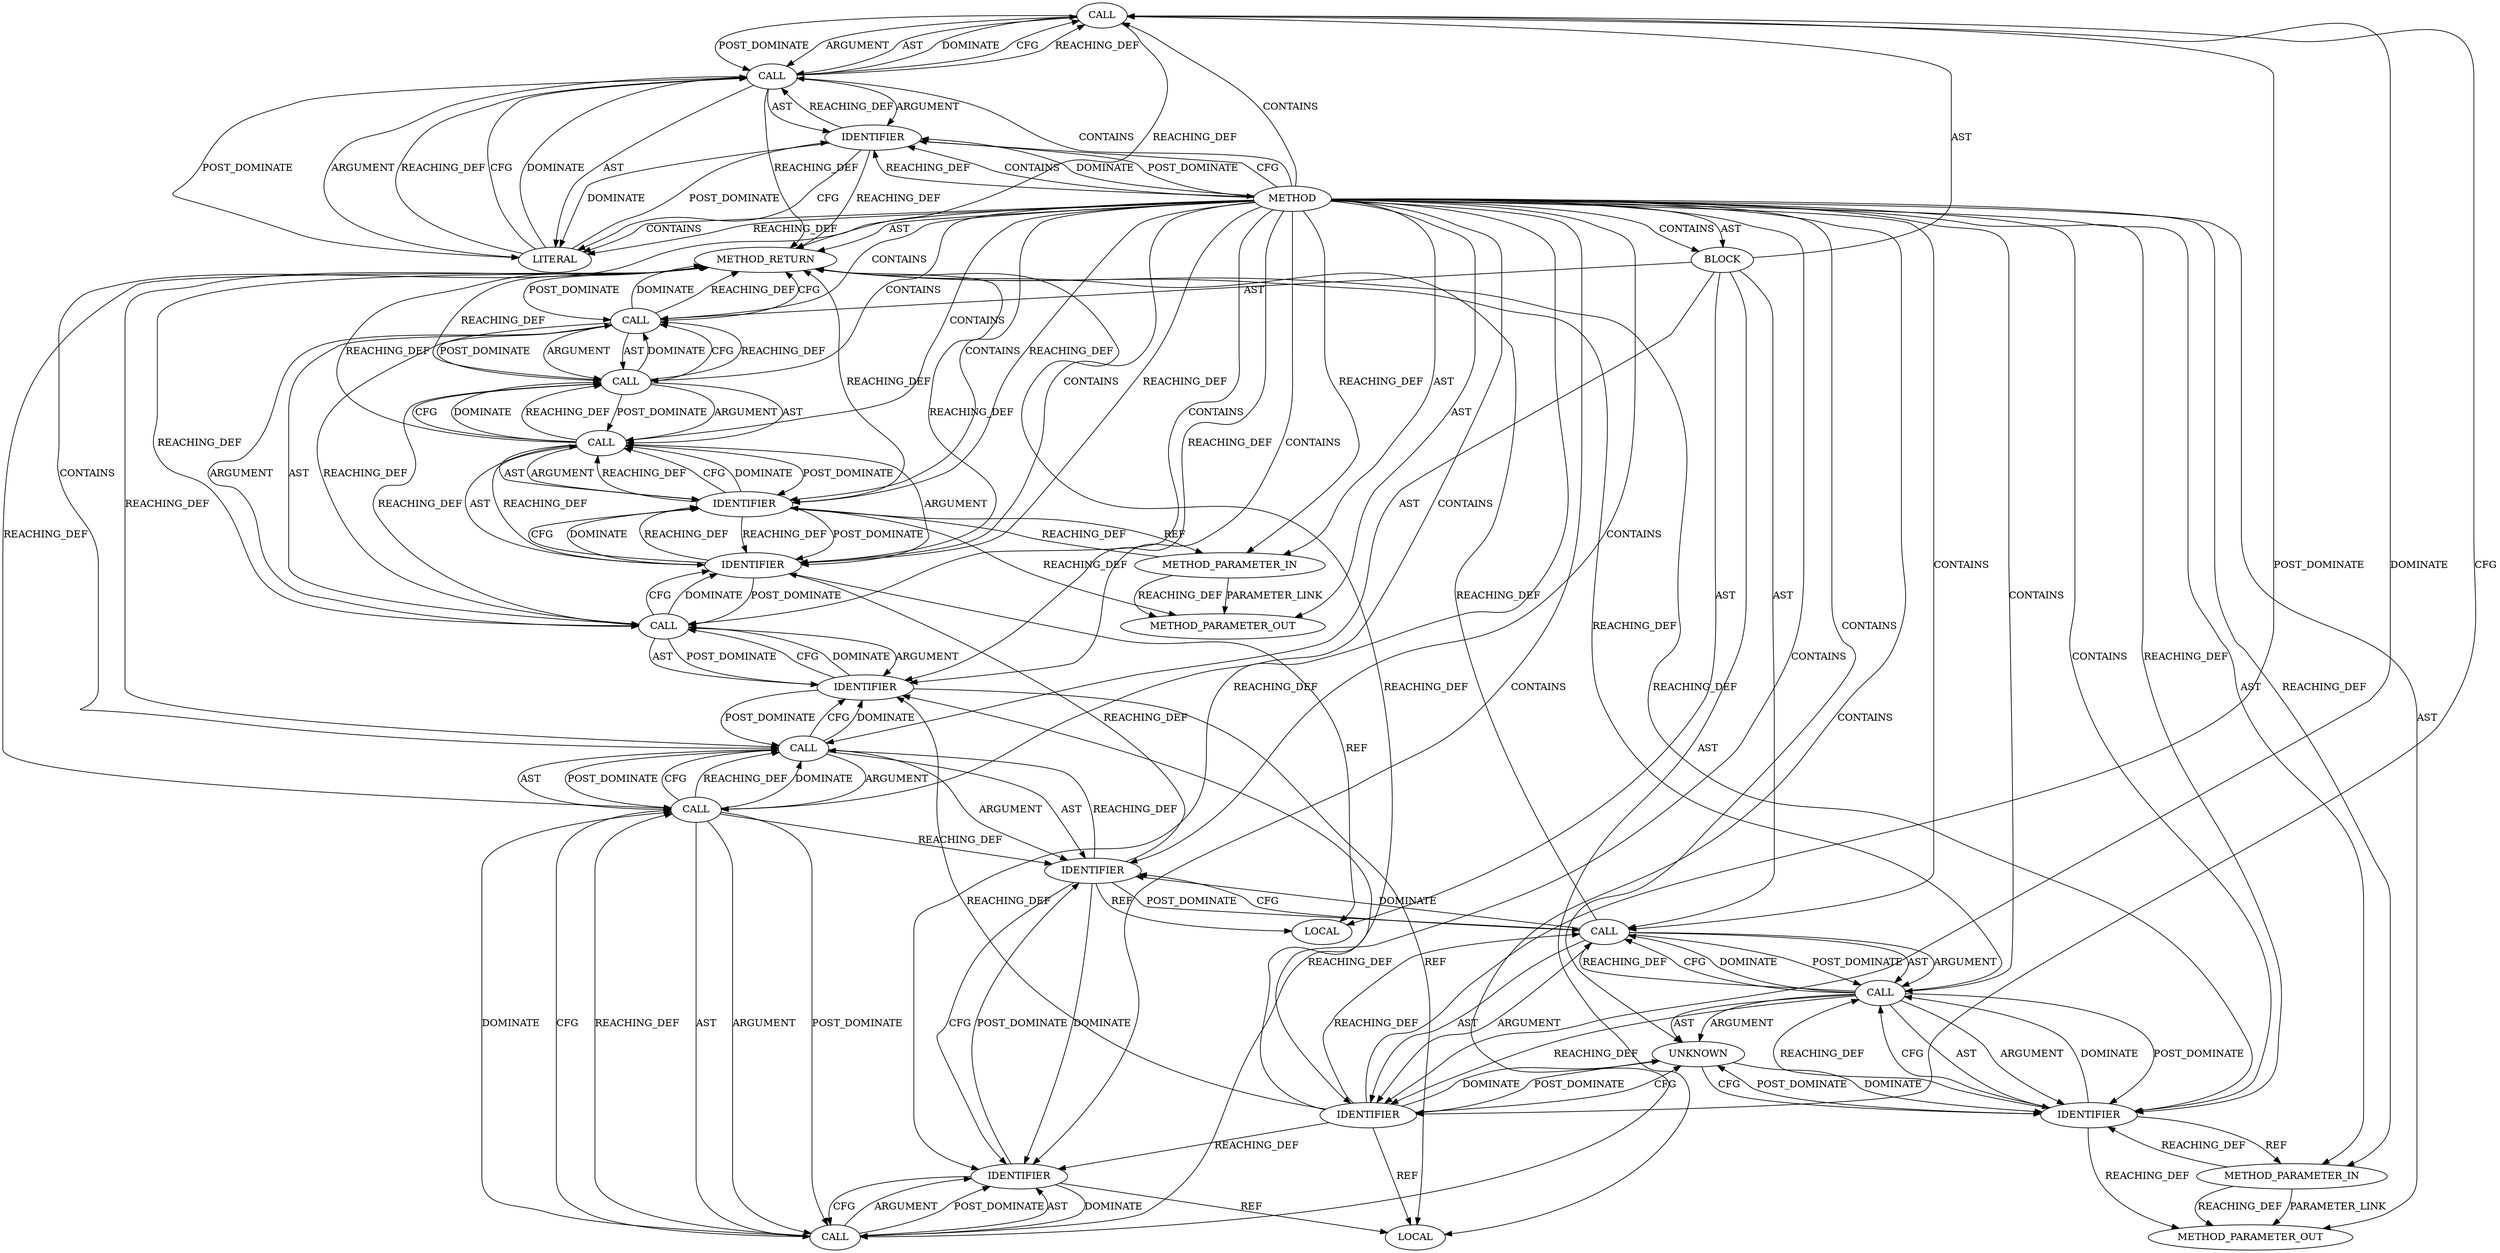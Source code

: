 digraph {
  622 [label=CALL ORDER=3 ARGUMENT_INDEX=-1 CODE="BUILD_BUG_ON(TLS_MAX_REC_SEQ_SIZE != 8)" COLUMN_NUMBER=2 METHOD_FULL_NAME="BUILD_BUG_ON" LINE_NUMBER=299 TYPE_FULL_NAME="<empty>" DISPATCH_TYPE="STATIC_DISPATCH" SIGNATURE="" NAME="BUILD_BUG_ON"]
  621 [label=LOCAL ORDER=2 CODE="__be64* p" COLUMN_NUMBER=9 LINE_NUMBER=297 TYPE_FULL_NAME="__be64*" NAME="p"]
  620 [label=LOCAL ORDER=1 CODE="u64 rcd_sn" COLUMN_NUMBER=6 LINE_NUMBER=296 TYPE_FULL_NAME="u64" NAME="rcd_sn"]
  617 [label=METHOD_PARAMETER_IN ORDER=1 CODE="unsigned char *seq" IS_VARIADIC=false COLUMN_NUMBER=40 LINE_NUMBER=294 TYPE_FULL_NAME="unsigned char*" EVALUATION_STRATEGY="BY_VALUE" INDEX=1 NAME="seq"]
  633 [label=CALL ORDER=2 ARGUMENT_INDEX=2 CODE="be64_to_cpu(*p)" COLUMN_NUMBER=11 METHOD_FULL_NAME="be64_to_cpu" LINE_NUMBER=302 TYPE_FULL_NAME="<empty>" DISPATCH_TYPE="STATIC_DISPATCH" SIGNATURE="" NAME="be64_to_cpu"]
  638 [label=IDENTIFIER ORDER=1 ARGUMENT_INDEX=1 CODE="p" COLUMN_NUMBER=3 LINE_NUMBER=303 TYPE_FULL_NAME="__be64*" NAME="p"]
  616 [label=METHOD COLUMN_NUMBER=1 LINE_NUMBER=294 COLUMN_NUMBER_END=1 IS_EXTERNAL=false SIGNATURE="void tls_bigint_subtract (unsigned char*,int)" NAME="tls_bigint_subtract" AST_PARENT_TYPE="TYPE_DECL" AST_PARENT_FULL_NAME="tls.h:<global>" ORDER=77 CODE="static inline void tls_bigint_subtract(unsigned char *seq, int  n)
{
	u64 rcd_sn;
	__be64 *p;

	BUILD_BUG_ON(TLS_MAX_REC_SEQ_SIZE != 8);

	p = (__be64 *)seq;
	rcd_sn = be64_to_cpu(*p);
	*p = cpu_to_be64(rcd_sn - n);
}" FULL_NAME="tls_bigint_subtract" LINE_NUMBER_END=304 FILENAME="tls.h"]
  643 [label=METHOD_RETURN ORDER=4 CODE="RET" COLUMN_NUMBER=1 LINE_NUMBER=294 TYPE_FULL_NAME="void" EVALUATION_STRATEGY="BY_VALUE"]
  641 [label=IDENTIFIER ORDER=1 ARGUMENT_INDEX=1 CODE="rcd_sn" COLUMN_NUMBER=19 LINE_NUMBER=303 TYPE_FULL_NAME="u64" NAME="rcd_sn"]
  631 [label=CALL ORDER=5 ARGUMENT_INDEX=-1 CODE="rcd_sn = be64_to_cpu(*p)" COLUMN_NUMBER=2 METHOD_FULL_NAME="<operator>.assignment" LINE_NUMBER=302 TYPE_FULL_NAME="<empty>" DISPATCH_TYPE="STATIC_DISPATCH" SIGNATURE="" NAME="<operator>.assignment"]
  623 [label=CALL ORDER=1 ARGUMENT_INDEX=1 CODE="TLS_MAX_REC_SEQ_SIZE != 8" COLUMN_NUMBER=15 METHOD_FULL_NAME="<operator>.notEquals" LINE_NUMBER=299 TYPE_FULL_NAME="<empty>" DISPATCH_TYPE="STATIC_DISPATCH" SIGNATURE="" NAME="<operator>.notEquals"]
  637 [label=CALL ORDER=1 ARGUMENT_INDEX=1 CODE="*p" COLUMN_NUMBER=2 METHOD_FULL_NAME="<operator>.indirection" LINE_NUMBER=303 TYPE_FULL_NAME="<empty>" DISPATCH_TYPE="STATIC_DISPATCH" SIGNATURE="" NAME="<operator>.indirection"]
  619 [label=BLOCK ORDER=3 ARGUMENT_INDEX=-1 CODE="{
	u64 rcd_sn;
	__be64 *p;

	BUILD_BUG_ON(TLS_MAX_REC_SEQ_SIZE != 8);

	p = (__be64 *)seq;
	rcd_sn = be64_to_cpu(*p);
	*p = cpu_to_be64(rcd_sn - n);
}" COLUMN_NUMBER=1 LINE_NUMBER=295 TYPE_FULL_NAME="void"]
  630 [label=IDENTIFIER ORDER=2 ARGUMENT_INDEX=2 CODE="seq" COLUMN_NUMBER=16 LINE_NUMBER=301 TYPE_FULL_NAME="unsigned char*" NAME="seq"]
  618 [label=METHOD_PARAMETER_IN ORDER=2 CODE="int  n" IS_VARIADIC=false COLUMN_NUMBER=60 LINE_NUMBER=294 TYPE_FULL_NAME="int" EVALUATION_STRATEGY="BY_VALUE" INDEX=2 NAME="n"]
  634 [label=CALL ORDER=1 ARGUMENT_INDEX=1 CODE="*p" COLUMN_NUMBER=23 METHOD_FULL_NAME="<operator>.indirection" LINE_NUMBER=302 TYPE_FULL_NAME="<empty>" DISPATCH_TYPE="STATIC_DISPATCH" SIGNATURE="" NAME="<operator>.indirection"]
  639 [label=CALL ORDER=2 ARGUMENT_INDEX=2 CODE="cpu_to_be64(rcd_sn - n)" COLUMN_NUMBER=7 METHOD_FULL_NAME="cpu_to_be64" LINE_NUMBER=303 TYPE_FULL_NAME="<empty>" DISPATCH_TYPE="STATIC_DISPATCH" SIGNATURE="" NAME="cpu_to_be64"]
  636 [label=CALL ORDER=6 ARGUMENT_INDEX=-1 CODE="*p = cpu_to_be64(rcd_sn - n)" COLUMN_NUMBER=2 METHOD_FULL_NAME="<operator>.assignment" LINE_NUMBER=303 TYPE_FULL_NAME="<empty>" DISPATCH_TYPE="STATIC_DISPATCH" SIGNATURE="" NAME="<operator>.assignment"]
  626 [label=CALL ORDER=4 ARGUMENT_INDEX=-1 CODE="p = (__be64 *)seq" COLUMN_NUMBER=2 METHOD_FULL_NAME="<operator>.assignment" LINE_NUMBER=301 TYPE_FULL_NAME="<empty>" DISPATCH_TYPE="STATIC_DISPATCH" SIGNATURE="" NAME="<operator>.assignment"]
  627 [label=IDENTIFIER ORDER=1 ARGUMENT_INDEX=1 CODE="p" COLUMN_NUMBER=2 LINE_NUMBER=301 TYPE_FULL_NAME="__be64*" NAME="p"]
  642 [label=IDENTIFIER ORDER=2 ARGUMENT_INDEX=2 CODE="n" COLUMN_NUMBER=28 LINE_NUMBER=303 TYPE_FULL_NAME="int" NAME="n"]
  21262 [label=METHOD_PARAMETER_OUT ORDER=1 CODE="unsigned char *seq" IS_VARIADIC=false COLUMN_NUMBER=40 LINE_NUMBER=294 TYPE_FULL_NAME="unsigned char*" EVALUATION_STRATEGY="BY_VALUE" INDEX=1 NAME="seq"]
  625 [label=LITERAL ORDER=2 ARGUMENT_INDEX=2 CODE="8" COLUMN_NUMBER=39 LINE_NUMBER=299 TYPE_FULL_NAME="int"]
  624 [label=IDENTIFIER ORDER=1 ARGUMENT_INDEX=1 CODE="TLS_MAX_REC_SEQ_SIZE" COLUMN_NUMBER=15 LINE_NUMBER=299 TYPE_FULL_NAME="ANY" NAME="TLS_MAX_REC_SEQ_SIZE"]
  21263 [label=METHOD_PARAMETER_OUT ORDER=2 CODE="int  n" IS_VARIADIC=false COLUMN_NUMBER=60 LINE_NUMBER=294 TYPE_FULL_NAME="int" EVALUATION_STRATEGY="BY_VALUE" INDEX=2 NAME="n"]
  640 [label=CALL ORDER=1 ARGUMENT_INDEX=1 CODE="rcd_sn - n" COLUMN_NUMBER=19 METHOD_FULL_NAME="<operator>.subtraction" LINE_NUMBER=303 TYPE_FULL_NAME="<empty>" DISPATCH_TYPE="STATIC_DISPATCH" SIGNATURE="" NAME="<operator>.subtraction"]
  635 [label=IDENTIFIER ORDER=1 ARGUMENT_INDEX=1 CODE="p" COLUMN_NUMBER=24 LINE_NUMBER=302 TYPE_FULL_NAME="__be64*" NAME="p"]
  628 [label=CALL ORDER=2 ARGUMENT_INDEX=2 CODE="(__be64 *)seq" COLUMN_NUMBER=6 METHOD_FULL_NAME="<operator>.cast" LINE_NUMBER=301 TYPE_FULL_NAME="<empty>" DISPATCH_TYPE="STATIC_DISPATCH" SIGNATURE="" NAME="<operator>.cast"]
  632 [label=IDENTIFIER ORDER=1 ARGUMENT_INDEX=1 CODE="rcd_sn" COLUMN_NUMBER=2 LINE_NUMBER=302 TYPE_FULL_NAME="u64" NAME="rcd_sn"]
  629 [label=UNKNOWN ORDER=1 PARSER_TYPE_NAME="CASTTypeId" ARGUMENT_INDEX=1 CODE="__be64 *" COLUMN_NUMBER=7 LINE_NUMBER=301 TYPE_FULL_NAME="<empty>" CONTAINED_REF="<empty>"]
  619 -> 631 [label=AST ]
  641 -> 620 [label=REF ]
  642 -> 640 [label=REACHING_DEF VARIABLE="n"]
  628 -> 626 [label=REACHING_DEF VARIABLE="(__be64 *)seq"]
  627 -> 626 [label=REACHING_DEF VARIABLE="p"]
  632 -> 631 [label=REACHING_DEF VARIABLE="rcd_sn"]
  623 -> 622 [label=DOMINATE ]
  641 -> 643 [label=REACHING_DEF VARIABLE="rcd_sn"]
  627 -> 622 [label=POST_DOMINATE ]
  634 -> 635 [label=ARGUMENT ]
  628 -> 629 [label=AST ]
  636 -> 639 [label=POST_DOMINATE ]
  639 -> 636 [label=DOMINATE ]
  642 -> 641 [label=POST_DOMINATE ]
  641 -> 637 [label=POST_DOMINATE ]
  631 -> 638 [label=CFG ]
  635 -> 634 [label=CFG ]
  618 -> 642 [label=REACHING_DEF VARIABLE="n"]
  643 -> 636 [label=POST_DOMINATE ]
  619 -> 626 [label=AST ]
  616 -> 638 [label=CONTAINS ]
  622 -> 643 [label=REACHING_DEF VARIABLE="BUILD_BUG_ON(TLS_MAX_REC_SEQ_SIZE != 8)"]
  634 -> 633 [label=DOMINATE ]
  616 -> 623 [label=CONTAINS ]
  619 -> 620 [label=AST ]
  633 -> 643 [label=REACHING_DEF VARIABLE="be64_to_cpu(*p)"]
  616 -> 634 [label=CONTAINS ]
  631 -> 638 [label=DOMINATE ]
  632 -> 635 [label=DOMINATE ]
  626 -> 632 [label=CFG ]
  640 -> 642 [label=POST_DOMINATE ]
  633 -> 631 [label=CFG ]
  616 -> 21262 [label=AST ]
  616 -> 630 [label=CONTAINS ]
  616 -> 642 [label=CONTAINS ]
  616 -> 625 [label=CONTAINS ]
  628 -> 630 [label=POST_DOMINATE ]
  616 -> 643 [label=AST ]
  627 -> 635 [label=REACHING_DEF VARIABLE="p"]
  642 -> 640 [label=CFG ]
  642 -> 21263 [label=REACHING_DEF VARIABLE="n"]
  629 -> 630 [label=CFG ]
  639 -> 640 [label=POST_DOMINATE ]
  631 -> 633 [label=ARGUMENT ]
  634 -> 638 [label=REACHING_DEF VARIABLE="*p"]
  616 -> 618 [label=AST ]
  617 -> 21262 [label=PARAMETER_LINK ]
  634 -> 635 [label=POST_DOMINATE ]
  641 -> 642 [label=CFG ]
  623 -> 625 [label=AST ]
  625 -> 624 [label=POST_DOMINATE ]
  623 -> 622 [label=CFG ]
  639 -> 636 [label=CFG ]
  626 -> 632 [label=DOMINATE ]
  625 -> 623 [label=CFG ]
  616 -> 626 [label=CONTAINS ]
  624 -> 623 [label=REACHING_DEF VARIABLE="TLS_MAX_REC_SEQ_SIZE"]
  616 -> 624 [label=CFG ]
  632 -> 641 [label=REACHING_DEF VARIABLE="rcd_sn"]
  637 -> 643 [label=REACHING_DEF VARIABLE="*p"]
  641 -> 640 [label=REACHING_DEF VARIABLE="rcd_sn"]
  639 -> 636 [label=REACHING_DEF VARIABLE="cpu_to_be64(rcd_sn - n)"]
  633 -> 631 [label=REACHING_DEF VARIABLE="be64_to_cpu(*p)"]
  627 -> 643 [label=REACHING_DEF VARIABLE="p"]
  630 -> 628 [label=REACHING_DEF VARIABLE="seq"]
  638 -> 631 [label=POST_DOMINATE ]
  616 -> 618 [label=REACHING_DEF VARIABLE=""]
  633 -> 634 [label=AST ]
  622 -> 623 [label=POST_DOMINATE ]
  626 -> 643 [label=REACHING_DEF VARIABLE="p = (__be64 *)seq"]
  637 -> 636 [label=REACHING_DEF VARIABLE="*p"]
  639 -> 640 [label=ARGUMENT ]
  631 -> 632 [label=ARGUMENT ]
  616 -> 633 [label=CONTAINS ]
  623 -> 625 [label=POST_DOMINATE ]
  642 -> 643 [label=REACHING_DEF VARIABLE="n"]
  630 -> 643 [label=REACHING_DEF VARIABLE="seq"]
  626 -> 628 [label=POST_DOMINATE ]
  626 -> 627 [label=AST ]
  622 -> 627 [label=DOMINATE ]
  630 -> 21262 [label=REACHING_DEF VARIABLE="seq"]
  630 -> 617 [label=REF ]
  637 -> 638 [label=ARGUMENT ]
  634 -> 633 [label=CFG ]
  617 -> 21262 [label=REACHING_DEF VARIABLE="seq"]
  633 -> 634 [label=ARGUMENT ]
  627 -> 638 [label=REACHING_DEF VARIABLE="p"]
  622 -> 623 [label=ARGUMENT ]
  638 -> 621 [label=REF ]
  617 -> 630 [label=REACHING_DEF VARIABLE="seq"]
  619 -> 636 [label=AST ]
  627 -> 629 [label=CFG ]
  631 -> 633 [label=AST ]
  616 -> 642 [label=REACHING_DEF VARIABLE=""]
  618 -> 21263 [label=PARAMETER_LINK ]
  630 -> 628 [label=DOMINATE ]
  640 -> 642 [label=ARGUMENT ]
  628 -> 627 [label=REACHING_DEF VARIABLE="(__be64 *)seq"]
  628 -> 626 [label=CFG ]
  616 -> 617 [label=REACHING_DEF VARIABLE=""]
  641 -> 642 [label=DOMINATE ]
  636 -> 643 [label=DOMINATE ]
  616 -> 636 [label=CONTAINS ]
  622 -> 623 [label=AST ]
  616 -> 617 [label=AST ]
  616 -> 639 [label=CONTAINS ]
  623 -> 643 [label=REACHING_DEF VARIABLE="TLS_MAX_REC_SEQ_SIZE != 8"]
  619 -> 622 [label=AST ]
  628 -> 630 [label=AST ]
  616 -> 624 [label=REACHING_DEF VARIABLE=""]
  626 -> 628 [label=AST ]
  632 -> 626 [label=POST_DOMINATE ]
  628 -> 626 [label=DOMINATE ]
  616 -> 641 [label=CONTAINS ]
  622 -> 627 [label=CFG ]
  616 -> 619 [label=CONTAINS ]
  616 -> 632 [label=CONTAINS ]
  640 -> 642 [label=AST ]
  616 -> 627 [label=CONTAINS ]
  636 -> 643 [label=REACHING_DEF VARIABLE="*p = cpu_to_be64(rcd_sn - n)"]
  639 -> 640 [label=AST ]
  633 -> 632 [label=REACHING_DEF VARIABLE="be64_to_cpu(*p)"]
  635 -> 634 [label=DOMINATE ]
  625 -> 623 [label=REACHING_DEF VARIABLE="8"]
  631 -> 633 [label=POST_DOMINATE ]
  624 -> 625 [label=CFG ]
  616 -> 628 [label=CONTAINS ]
  633 -> 634 [label=POST_DOMINATE ]
  616 -> 630 [label=REACHING_DEF VARIABLE=""]
  627 -> 629 [label=DOMINATE ]
  616 -> 631 [label=CONTAINS ]
  616 -> 622 [label=CONTAINS ]
  640 -> 639 [label=CFG ]
  639 -> 637 [label=REACHING_DEF VARIABLE="cpu_to_be64(rcd_sn - n)"]
  616 -> 640 [label=CONTAINS ]
  616 -> 624 [label=CONTAINS ]
  635 -> 632 [label=POST_DOMINATE ]
  616 -> 635 [label=CONTAINS ]
  636 -> 639 [label=ARGUMENT ]
  637 -> 638 [label=AST ]
  616 -> 638 [label=REACHING_DEF VARIABLE=""]
  616 -> 21263 [label=AST ]
  642 -> 618 [label=REF ]
  616 -> 635 [label=REACHING_DEF VARIABLE=""]
  623 -> 625 [label=ARGUMENT ]
  633 -> 631 [label=DOMINATE ]
  623 -> 622 [label=REACHING_DEF VARIABLE="TLS_MAX_REC_SEQ_SIZE != 8"]
  636 -> 639 [label=AST ]
  625 -> 623 [label=DOMINATE ]
  629 -> 627 [label=POST_DOMINATE ]
  640 -> 639 [label=DOMINATE ]
  632 -> 635 [label=CFG ]
  628 -> 629 [label=ARGUMENT ]
  626 -> 627 [label=ARGUMENT ]
  641 -> 642 [label=REACHING_DEF VARIABLE="rcd_sn"]
  634 -> 633 [label=REACHING_DEF VARIABLE="*p"]
  640 -> 641 [label=AST ]
  616 -> 625 [label=REACHING_DEF VARIABLE=""]
  616 -> 641 [label=REACHING_DEF VARIABLE=""]
  630 -> 629 [label=POST_DOMINATE ]
  623 -> 624 [label=ARGUMENT ]
  616 -> 619 [label=AST ]
  616 -> 629 [label=CONTAINS ]
  616 -> 637 [label=CONTAINS ]
  619 -> 621 [label=AST ]
  624 -> 643 [label=REACHING_DEF VARIABLE="TLS_MAX_REC_SEQ_SIZE"]
  640 -> 641 [label=ARGUMENT ]
  636 -> 637 [label=AST ]
  628 -> 630 [label=ARGUMENT ]
  632 -> 620 [label=REF ]
  638 -> 637 [label=CFG ]
  637 -> 641 [label=CFG ]
  640 -> 643 [label=REACHING_DEF VARIABLE="rcd_sn - n"]
  631 -> 632 [label=AST ]
  640 -> 639 [label=REACHING_DEF VARIABLE="rcd_sn - n"]
  630 -> 628 [label=CFG ]
  634 -> 635 [label=AST ]
  624 -> 625 [label=DOMINATE ]
  631 -> 643 [label=REACHING_DEF VARIABLE="rcd_sn = be64_to_cpu(*p)"]
  616 -> 624 [label=DOMINATE ]
  628 -> 643 [label=REACHING_DEF VARIABLE="(__be64 *)seq"]
  626 -> 628 [label=ARGUMENT ]
  635 -> 621 [label=REF ]
  624 -> 616 [label=POST_DOMINATE ]
  639 -> 643 [label=REACHING_DEF VARIABLE="cpu_to_be64(rcd_sn - n)"]
  618 -> 21263 [label=REACHING_DEF VARIABLE="n"]
  629 -> 630 [label=DOMINATE ]
  636 -> 643 [label=CFG ]
  623 -> 624 [label=AST ]
  638 -> 637 [label=DOMINATE ]
  642 -> 640 [label=DOMINATE ]
  637 -> 638 [label=POST_DOMINATE ]
  627 -> 621 [label=REF ]
  636 -> 637 [label=ARGUMENT ]
  642 -> 641 [label=REACHING_DEF VARIABLE="n"]
  637 -> 641 [label=DOMINATE ]
}

